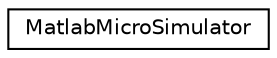 digraph "Graphical Class Hierarchy"
{
 // LATEX_PDF_SIZE
  edge [fontname="Helvetica",fontsize="10",labelfontname="Helvetica",labelfontsize="10"];
  node [fontname="Helvetica",fontsize="10",shape=record];
  rankdir="LR";
  Node0 [label="MatlabMicroSimulator",height=0.2,width=0.4,color="black", fillcolor="white", style="filled",URL="$classMatlabMicroSimulator.html",tooltip=" "];
}

